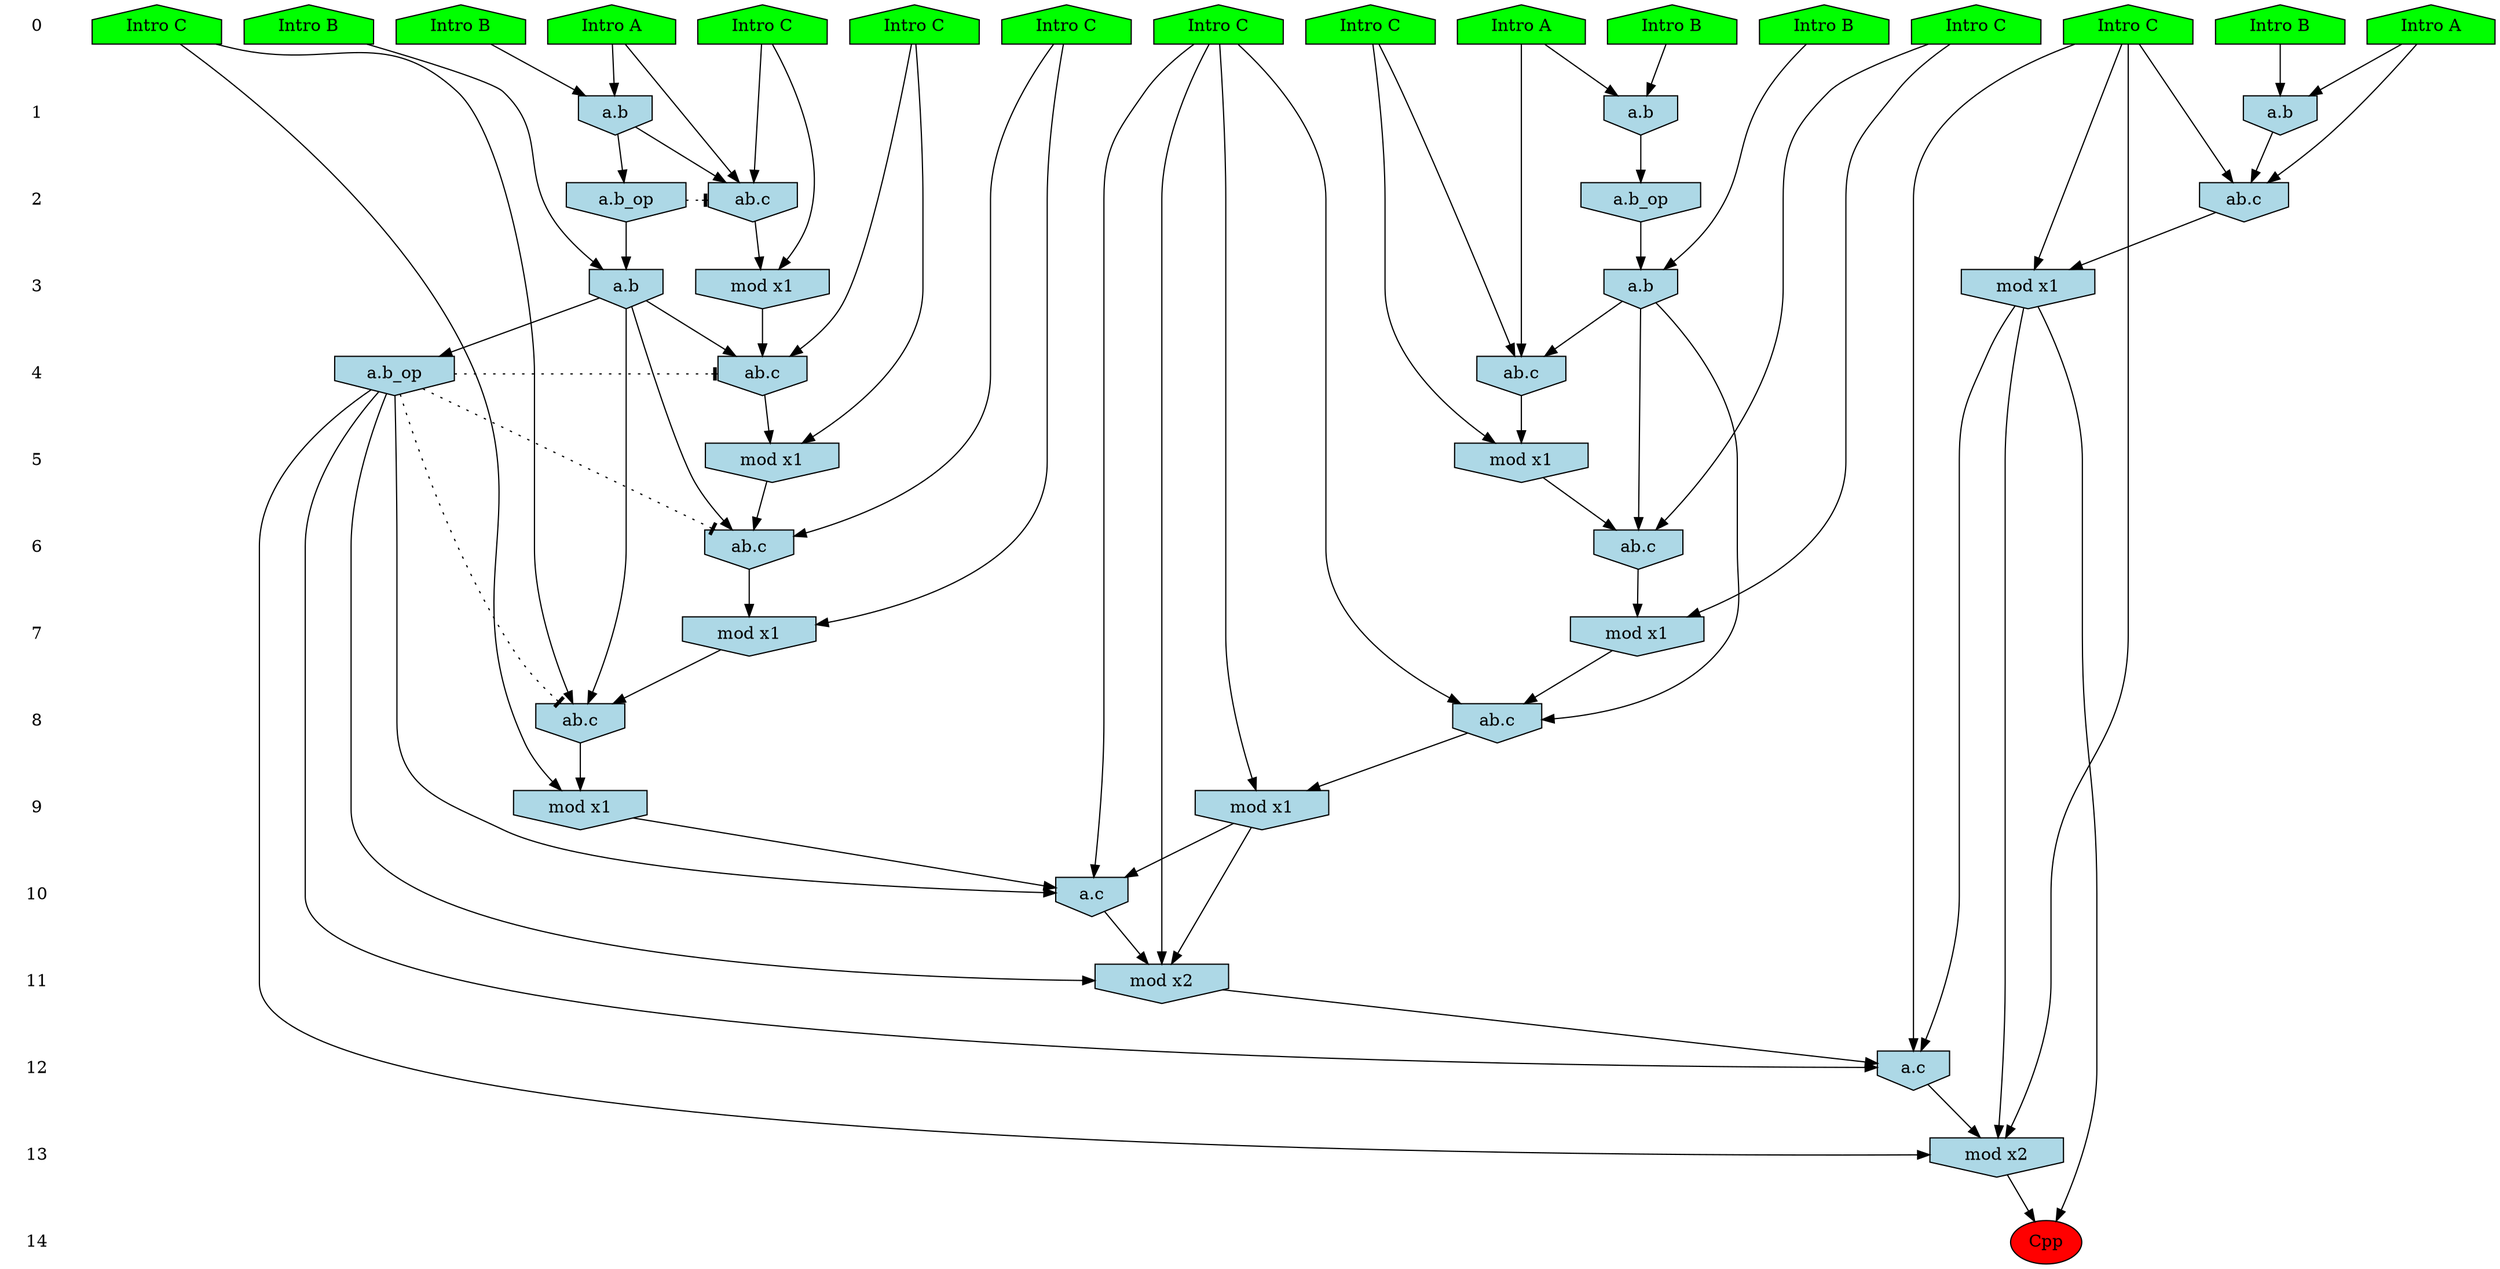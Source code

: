 /* Compression of 1 causal flows obtained in average at 2.032086E+01 t.u */
/* Compressed causal flows were: [3773] */
digraph G{
 ranksep=.5 ; 
{ rank = same ; "0" [shape=plaintext] ; node_1 [label ="Intro A", shape=house, style=filled, fillcolor=green] ;
node_2 [label ="Intro B", shape=house, style=filled, fillcolor=green] ;
node_3 [label ="Intro A", shape=house, style=filled, fillcolor=green] ;
node_4 [label ="Intro A", shape=house, style=filled, fillcolor=green] ;
node_5 [label ="Intro B", shape=house, style=filled, fillcolor=green] ;
node_6 [label ="Intro B", shape=house, style=filled, fillcolor=green] ;
node_7 [label ="Intro B", shape=house, style=filled, fillcolor=green] ;
node_8 [label ="Intro B", shape=house, style=filled, fillcolor=green] ;
node_9 [label ="Intro C", shape=house, style=filled, fillcolor=green] ;
node_10 [label ="Intro C", shape=house, style=filled, fillcolor=green] ;
node_11 [label ="Intro C", shape=house, style=filled, fillcolor=green] ;
node_12 [label ="Intro C", shape=house, style=filled, fillcolor=green] ;
node_13 [label ="Intro C", shape=house, style=filled, fillcolor=green] ;
node_14 [label ="Intro C", shape=house, style=filled, fillcolor=green] ;
node_15 [label ="Intro C", shape=house, style=filled, fillcolor=green] ;
node_16 [label ="Intro C", shape=house, style=filled, fillcolor=green] ;
}
{ rank = same ; "1" [shape=plaintext] ; node_17 [label="a.b", shape=invhouse, style=filled, fillcolor = lightblue] ;
node_21 [label="a.b", shape=invhouse, style=filled, fillcolor = lightblue] ;
node_22 [label="a.b", shape=invhouse, style=filled, fillcolor = lightblue] ;
}
{ rank = same ; "2" [shape=plaintext] ; node_18 [label="ab.c", shape=invhouse, style=filled, fillcolor = lightblue] ;
node_20 [label="a.b_op", shape=invhouse, style=filled, fillcolor = lightblue] ;
node_25 [label="a.b_op", shape=invhouse, style=filled, fillcolor = lightblue] ;
node_27 [label="ab.c", shape=invhouse, style=filled, fillcolor = lightblue] ;
}
{ rank = same ; "3" [shape=plaintext] ; node_19 [label="mod x1", shape=invhouse, style=filled, fillcolor = lightblue] ;
node_23 [label="a.b", shape=invhouse, style=filled, fillcolor = lightblue] ;
node_28 [label="a.b", shape=invhouse, style=filled, fillcolor = lightblue] ;
node_30 [label="mod x1", shape=invhouse, style=filled, fillcolor = lightblue] ;
}
{ rank = same ; "4" [shape=plaintext] ; node_24 [label="ab.c", shape=invhouse, style=filled, fillcolor = lightblue] ;
node_31 [label="ab.c", shape=invhouse, style=filled, fillcolor = lightblue] ;
node_36 [label="a.b_op", shape=invhouse, style=filled, fillcolor = lightblue] ;
}
{ rank = same ; "5" [shape=plaintext] ; node_26 [label="mod x1", shape=invhouse, style=filled, fillcolor = lightblue] ;
node_32 [label="mod x1", shape=invhouse, style=filled, fillcolor = lightblue] ;
}
{ rank = same ; "6" [shape=plaintext] ; node_29 [label="ab.c", shape=invhouse, style=filled, fillcolor = lightblue] ;
node_35 [label="ab.c", shape=invhouse, style=filled, fillcolor = lightblue] ;
}
{ rank = same ; "7" [shape=plaintext] ; node_33 [label="mod x1", shape=invhouse, style=filled, fillcolor = lightblue] ;
node_38 [label="mod x1", shape=invhouse, style=filled, fillcolor = lightblue] ;
}
{ rank = same ; "8" [shape=plaintext] ; node_34 [label="ab.c", shape=invhouse, style=filled, fillcolor = lightblue] ;
node_39 [label="ab.c", shape=invhouse, style=filled, fillcolor = lightblue] ;
}
{ rank = same ; "9" [shape=plaintext] ; node_37 [label="mod x1", shape=invhouse, style=filled, fillcolor = lightblue] ;
node_40 [label="mod x1", shape=invhouse, style=filled, fillcolor = lightblue] ;
}
{ rank = same ; "10" [shape=plaintext] ; node_41 [label="a.c", shape=invhouse, style=filled, fillcolor = lightblue] ;
}
{ rank = same ; "11" [shape=plaintext] ; node_42 [label="mod x2", shape=invhouse, style=filled, fillcolor = lightblue] ;
}
{ rank = same ; "12" [shape=plaintext] ; node_43 [label="a.c", shape=invhouse, style=filled, fillcolor = lightblue] ;
}
{ rank = same ; "13" [shape=plaintext] ; node_44 [label="mod x2", shape=invhouse, style=filled, fillcolor = lightblue] ;
}
{ rank = same ; "14" [shape=plaintext] ; node_45 [label ="Cpp", style=filled, fillcolor=red] ;
}
"0" -> "1" [style="invis"]; 
"1" -> "2" [style="invis"]; 
"2" -> "3" [style="invis"]; 
"3" -> "4" [style="invis"]; 
"4" -> "5" [style="invis"]; 
"5" -> "6" [style="invis"]; 
"6" -> "7" [style="invis"]; 
"7" -> "8" [style="invis"]; 
"8" -> "9" [style="invis"]; 
"9" -> "10" [style="invis"]; 
"10" -> "11" [style="invis"]; 
"11" -> "12" [style="invis"]; 
"12" -> "13" [style="invis"]; 
"13" -> "14" [style="invis"]; 
node_1 -> node_17
node_5 -> node_17
node_1 -> node_18
node_13 -> node_18
node_17 -> node_18
node_13 -> node_19
node_18 -> node_19
node_17 -> node_20
node_3 -> node_21
node_6 -> node_21
node_4 -> node_22
node_8 -> node_22
node_7 -> node_23
node_20 -> node_23
node_12 -> node_24
node_19 -> node_24
node_23 -> node_24
node_22 -> node_25
node_12 -> node_26
node_24 -> node_26
node_3 -> node_27
node_14 -> node_27
node_21 -> node_27
node_2 -> node_28
node_25 -> node_28
node_11 -> node_29
node_23 -> node_29
node_26 -> node_29
node_14 -> node_30
node_27 -> node_30
node_4 -> node_31
node_16 -> node_31
node_28 -> node_31
node_16 -> node_32
node_31 -> node_32
node_11 -> node_33
node_29 -> node_33
node_15 -> node_34
node_23 -> node_34
node_33 -> node_34
node_10 -> node_35
node_28 -> node_35
node_32 -> node_35
node_23 -> node_36
node_15 -> node_37
node_34 -> node_37
node_10 -> node_38
node_35 -> node_38
node_9 -> node_39
node_28 -> node_39
node_38 -> node_39
node_9 -> node_40
node_39 -> node_40
node_9 -> node_41
node_36 -> node_41
node_37 -> node_41
node_40 -> node_41
node_9 -> node_42
node_36 -> node_42
node_40 -> node_42
node_41 -> node_42
node_14 -> node_43
node_30 -> node_43
node_36 -> node_43
node_42 -> node_43
node_14 -> node_44
node_30 -> node_44
node_36 -> node_44
node_43 -> node_44
node_30 -> node_45
node_44 -> node_45
node_20 -> node_18 [style=dotted, arrowhead = tee] 
node_36 -> node_34 [style=dotted, arrowhead = tee] 
node_36 -> node_29 [style=dotted, arrowhead = tee] 
node_36 -> node_24 [style=dotted, arrowhead = tee] 
}
/*
 Dot generation time: 0.000193
*/